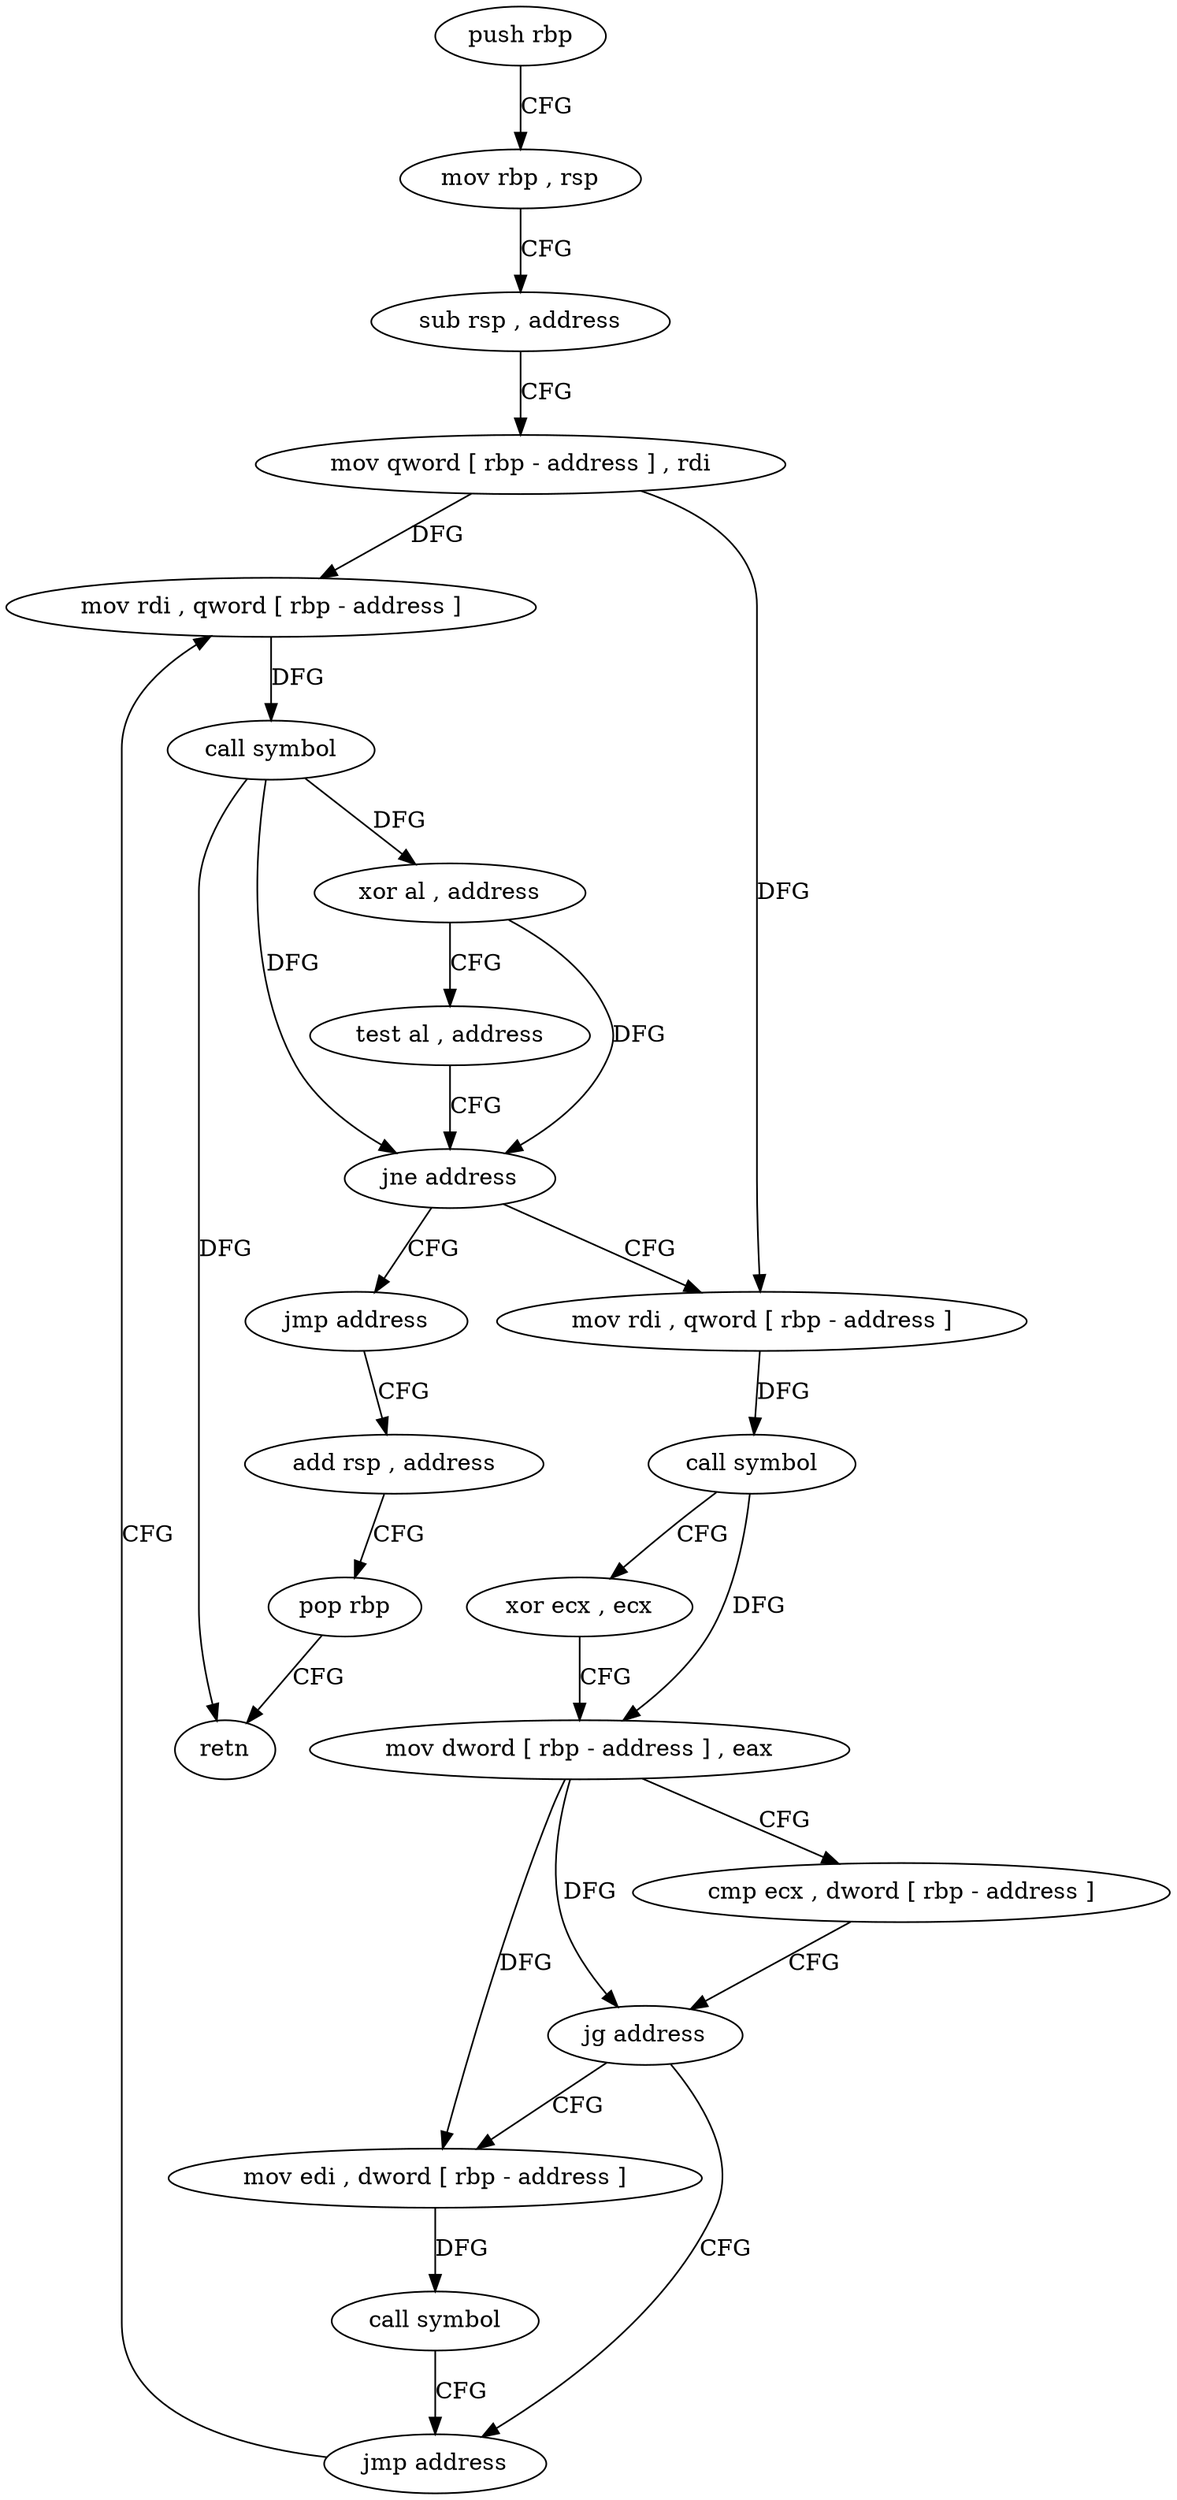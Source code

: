 digraph "func" {
"4215856" [label = "push rbp" ]
"4215857" [label = "mov rbp , rsp" ]
"4215860" [label = "sub rsp , address" ]
"4215864" [label = "mov qword [ rbp - address ] , rdi" ]
"4215868" [label = "mov rdi , qword [ rbp - address ]" ]
"4215892" [label = "mov rdi , qword [ rbp - address ]" ]
"4215896" [label = "call symbol" ]
"4215901" [label = "xor ecx , ecx" ]
"4215903" [label = "mov dword [ rbp - address ] , eax" ]
"4215906" [label = "cmp ecx , dword [ rbp - address ]" ]
"4215909" [label = "jg address" ]
"4215923" [label = "jmp address" ]
"4215915" [label = "mov edi , dword [ rbp - address ]" ]
"4215887" [label = "jmp address" ]
"4215928" [label = "add rsp , address" ]
"4215918" [label = "call symbol" ]
"4215932" [label = "pop rbp" ]
"4215933" [label = "retn" ]
"4215872" [label = "call symbol" ]
"4215877" [label = "xor al , address" ]
"4215879" [label = "test al , address" ]
"4215881" [label = "jne address" ]
"4215856" -> "4215857" [ label = "CFG" ]
"4215857" -> "4215860" [ label = "CFG" ]
"4215860" -> "4215864" [ label = "CFG" ]
"4215864" -> "4215868" [ label = "DFG" ]
"4215864" -> "4215892" [ label = "DFG" ]
"4215868" -> "4215872" [ label = "DFG" ]
"4215892" -> "4215896" [ label = "DFG" ]
"4215896" -> "4215901" [ label = "CFG" ]
"4215896" -> "4215903" [ label = "DFG" ]
"4215901" -> "4215903" [ label = "CFG" ]
"4215903" -> "4215906" [ label = "CFG" ]
"4215903" -> "4215909" [ label = "DFG" ]
"4215903" -> "4215915" [ label = "DFG" ]
"4215906" -> "4215909" [ label = "CFG" ]
"4215909" -> "4215923" [ label = "CFG" ]
"4215909" -> "4215915" [ label = "CFG" ]
"4215923" -> "4215868" [ label = "CFG" ]
"4215915" -> "4215918" [ label = "DFG" ]
"4215887" -> "4215928" [ label = "CFG" ]
"4215928" -> "4215932" [ label = "CFG" ]
"4215918" -> "4215923" [ label = "CFG" ]
"4215932" -> "4215933" [ label = "CFG" ]
"4215872" -> "4215877" [ label = "DFG" ]
"4215872" -> "4215881" [ label = "DFG" ]
"4215872" -> "4215933" [ label = "DFG" ]
"4215877" -> "4215879" [ label = "CFG" ]
"4215877" -> "4215881" [ label = "DFG" ]
"4215879" -> "4215881" [ label = "CFG" ]
"4215881" -> "4215892" [ label = "CFG" ]
"4215881" -> "4215887" [ label = "CFG" ]
}
